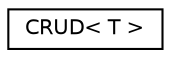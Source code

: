 digraph "Gráfico de Hierarquia de Classes"
{
  edge [fontname="Helvetica",fontsize="10",labelfontname="Helvetica",labelfontsize="10"];
  node [fontname="Helvetica",fontsize="10",shape=record];
  rankdir="LR";
  Node0 [label="CRUD\< T \>",height=0.2,width=0.4,color="black", fillcolor="white", style="filled",URL="$d3/d7d/classCRUD.html"];
}

